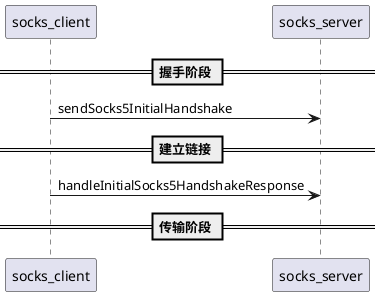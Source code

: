 @startuml
== 握手阶段 ==
socks_client -> socks_server: sendSocks5InitialHandshake


== 建立链接 ==

socks_client -> socks_server: handleInitialSocks5HandshakeResponse

== 传输阶段 ==
@enduml
